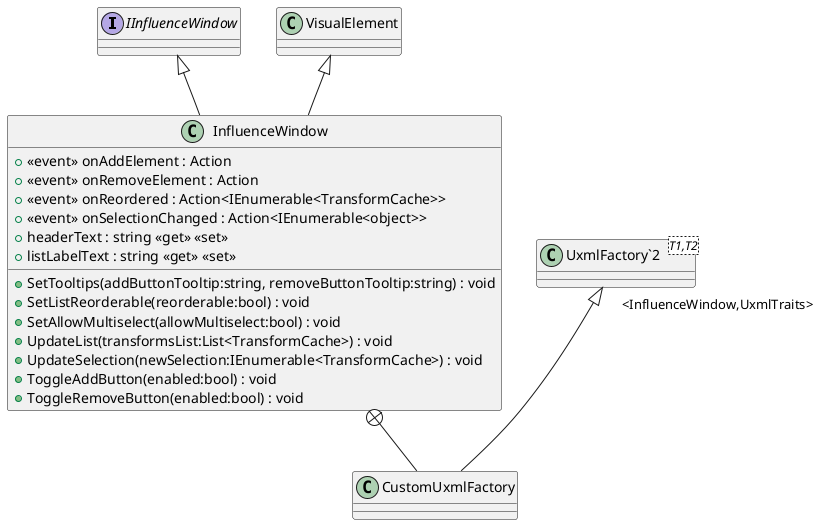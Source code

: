 @startuml
interface IInfluenceWindow {
}
class InfluenceWindow {
    +  <<event>> onAddElement : Action 
    +  <<event>> onRemoveElement : Action 
    +  <<event>> onReordered : Action<IEnumerable<TransformCache>> 
    +  <<event>> onSelectionChanged : Action<IEnumerable<object>> 
    + headerText : string <<get>> <<set>>
    + listLabelText : string <<get>> <<set>>
    + SetTooltips(addButtonTooltip:string, removeButtonTooltip:string) : void
    + SetListReorderable(reorderable:bool) : void
    + SetAllowMultiselect(allowMultiselect:bool) : void
    + UpdateList(transformsList:List<TransformCache>) : void
    + UpdateSelection(newSelection:IEnumerable<TransformCache>) : void
    + ToggleAddButton(enabled:bool) : void
    + ToggleRemoveButton(enabled:bool) : void
}
class CustomUxmlFactory {
}
class "UxmlFactory`2"<T1,T2> {
}
VisualElement <|-- InfluenceWindow
IInfluenceWindow <|-- InfluenceWindow
InfluenceWindow +-- CustomUxmlFactory
"UxmlFactory`2" "<InfluenceWindow,UxmlTraits>" <|-- CustomUxmlFactory
@enduml
